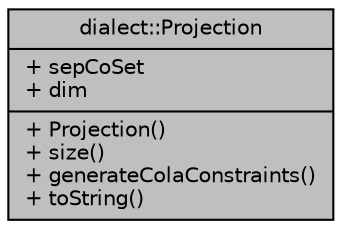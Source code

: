 digraph "dialect::Projection"
{
  edge [fontname="Helvetica",fontsize="10",labelfontname="Helvetica",labelfontsize="10"];
  node [fontname="Helvetica",fontsize="10",shape=record];
  Node1 [label="{dialect::Projection\n|+ sepCoSet\l+ dim\l|+ Projection()\l+ size()\l+ generateColaConstraints()\l+ toString()\l}",height=0.2,width=0.4,color="black", fillcolor="grey75", style="filled", fontcolor="black"];
}
